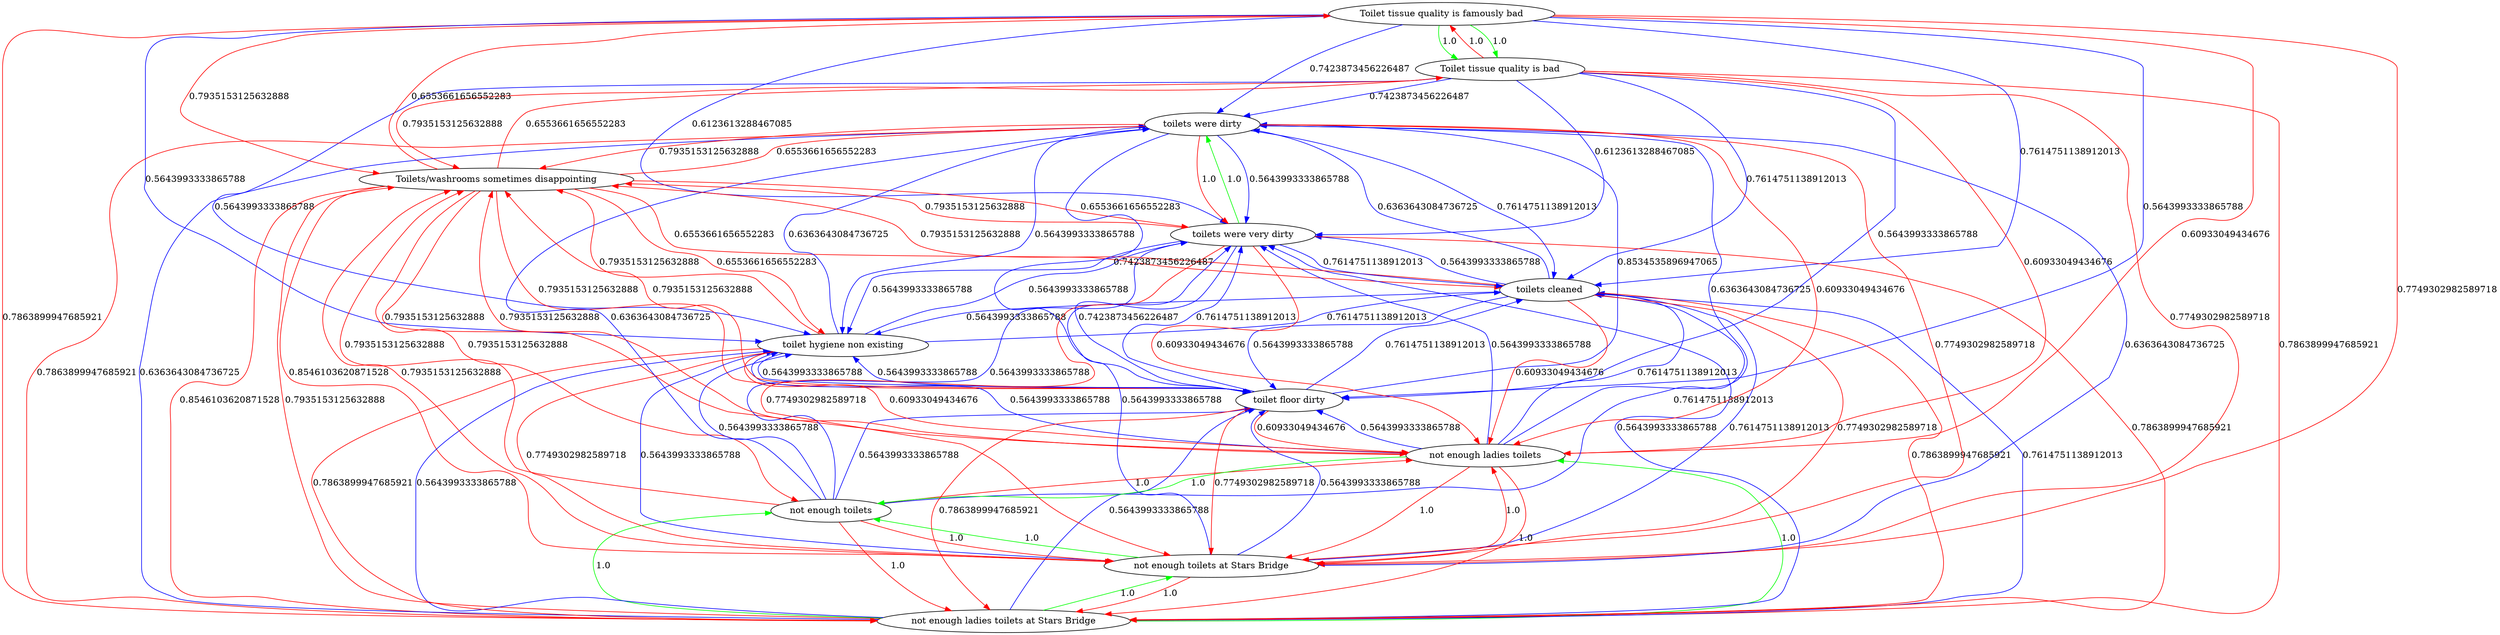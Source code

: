 digraph rawGraph {
"Toilet tissue quality is famously bad";"Toilet tissue quality is bad";"Toilets/washrooms sometimes disappointing";"not enough ladies toilets at Stars Bridge";"not enough toilets at Stars Bridge";"not enough toilets";"not enough ladies toilets";"toilet floor dirty";"toilet hygiene non existing";"toilets cleaned";"toilets were very dirty";"toilets were dirty";"Toilet tissue quality is famously bad" -> "Toilet tissue quality is bad" [label=1.0] [color=green]
"Toilet tissue quality is famously bad" -> "Toilet tissue quality is bad" [label=1.0] [color=green]
"Toilet tissue quality is bad" -> "Toilet tissue quality is famously bad" [label=1.0] [color=red]
"Toilet tissue quality is famously bad" -> "Toilets/washrooms sometimes disappointing" [label=0.7935153125632888] [color=red]
"Toilet tissue quality is bad" -> "Toilets/washrooms sometimes disappointing" [label=0.7935153125632888] [color=red]
"Toilets/washrooms sometimes disappointing" -> "Toilet tissue quality is famously bad" [label=0.6553661656552283] [color=red]
"Toilets/washrooms sometimes disappointing" -> "Toilet tissue quality is bad" [label=0.6553661656552283] [color=red]
"not enough ladies toilets at Stars Bridge" -> "not enough toilets at Stars Bridge" [label=1.0] [color=green]
"not enough toilets at Stars Bridge" -> "not enough toilets" [label=1.0] [color=green]
"not enough ladies toilets at Stars Bridge" -> "not enough ladies toilets" [label=1.0] [color=green]
"not enough ladies toilets" -> "not enough toilets" [label=1.0] [color=green]
"not enough ladies toilets at Stars Bridge" -> "not enough toilets" [label=1.0] [color=green]
"not enough toilets at Stars Bridge" -> "not enough ladies toilets at Stars Bridge" [label=1.0] [color=red]
"not enough toilets at Stars Bridge" -> "not enough ladies toilets" [label=1.0] [color=red]
"not enough toilets" -> "not enough ladies toilets at Stars Bridge" [label=1.0] [color=red]
"not enough toilets" -> "not enough toilets at Stars Bridge" [label=1.0] [color=red]
"not enough toilets" -> "not enough ladies toilets" [label=1.0] [color=red]
"not enough ladies toilets" -> "not enough ladies toilets at Stars Bridge" [label=1.0] [color=red]
"not enough ladies toilets" -> "not enough toilets at Stars Bridge" [label=1.0] [color=red]
"Toilet tissue quality is famously bad" -> "not enough ladies toilets at Stars Bridge" [label=0.7863899947685921] [color=red]
"Toilet tissue quality is famously bad" -> "not enough toilets at Stars Bridge" [label=0.7749302982589718] [color=red]
"Toilet tissue quality is famously bad" -> "not enough ladies toilets" [label=0.60933049434676] [color=red]
"Toilet tissue quality is bad" -> "not enough ladies toilets at Stars Bridge" [label=0.7863899947685921] [color=red]
"Toilet tissue quality is bad" -> "not enough toilets at Stars Bridge" [label=0.7749302982589718] [color=red]
"Toilet tissue quality is bad" -> "not enough ladies toilets" [label=0.60933049434676] [color=red]
"Toilets/washrooms sometimes disappointing" -> "not enough ladies toilets at Stars Bridge" [label=0.8546103620871528] [color=red]
"Toilets/washrooms sometimes disappointing" -> "not enough toilets at Stars Bridge" [label=0.8546103620871528] [color=red]
"Toilets/washrooms sometimes disappointing" -> "not enough toilets" [label=0.7935153125632888] [color=red]
"Toilets/washrooms sometimes disappointing" -> "not enough ladies toilets" [label=0.7935153125632888] [color=red]
"not enough ladies toilets at Stars Bridge" -> "Toilets/washrooms sometimes disappointing" [label=0.7935153125632888] [color=red]
"not enough toilets at Stars Bridge" -> "Toilets/washrooms sometimes disappointing" [label=0.7935153125632888] [color=red]
"not enough toilets" -> "Toilets/washrooms sometimes disappointing" [label=0.7935153125632888] [color=red]
"not enough ladies toilets" -> "Toilets/washrooms sometimes disappointing" [label=0.7935153125632888] [color=red]
"Toilets/washrooms sometimes disappointing" -> "toilet floor dirty" [label=0.7935153125632888] [color=red]
"toilet floor dirty" -> "Toilets/washrooms sometimes disappointing" [label=0.7935153125632888] [color=red]
"toilet floor dirty" -> "not enough ladies toilets at Stars Bridge" [label=0.7863899947685921] [color=red]
"toilet floor dirty" -> "not enough toilets at Stars Bridge" [label=0.7749302982589718] [color=red]
"toilet floor dirty" -> "not enough ladies toilets" [label=0.60933049434676] [color=red]
"Toilet tissue quality is famously bad" -> "toilet hygiene non existing" [label=0.5643993333865788] [color=blue]
"Toilet tissue quality is bad" -> "toilet hygiene non existing" [label=0.5643993333865788] [color=blue]
"Toilets/washrooms sometimes disappointing" -> "toilet hygiene non existing" [label=0.6553661656552283] [color=red]
"not enough ladies toilets at Stars Bridge" -> "toilet hygiene non existing" [label=0.5643993333865788] [color=blue]
"not enough toilets at Stars Bridge" -> "toilet hygiene non existing" [label=0.5643993333865788] [color=blue]
"not enough toilets" -> "toilet hygiene non existing" [label=0.5643993333865788] [color=blue]
"not enough ladies toilets" -> "toilet hygiene non existing" [label=0.5643993333865788] [color=blue]
"toilet floor dirty" -> "toilet hygiene non existing" [label=0.5643993333865788] [color=blue]
"toilet hygiene non existing" -> "Toilets/washrooms sometimes disappointing" [label=0.7935153125632888] [color=red]
"toilet hygiene non existing" -> "not enough ladies toilets at Stars Bridge" [label=0.7863899947685921] [color=red]
"toilet hygiene non existing" -> "not enough toilets at Stars Bridge" [label=0.7749302982589718] [color=red]
"toilet hygiene non existing" -> "not enough ladies toilets" [label=0.60933049434676] [color=red]
"Toilet tissue quality is famously bad" -> "toilets cleaned" [label=0.7614751138912013] [color=blue]
"Toilet tissue quality is bad" -> "toilets cleaned" [label=0.7614751138912013] [color=blue]
"Toilets/washrooms sometimes disappointing" -> "toilets cleaned" [label=0.6553661656552283] [color=red]
"not enough ladies toilets at Stars Bridge" -> "toilets cleaned" [label=0.7614751138912013] [color=blue]
"not enough toilets at Stars Bridge" -> "toilets cleaned" [label=0.7614751138912013] [color=blue]
"not enough toilets" -> "toilets cleaned" [label=0.7614751138912013] [color=blue]
"not enough ladies toilets" -> "toilets cleaned" [label=0.7614751138912013] [color=blue]
"toilet floor dirty" -> "toilets cleaned" [label=0.7614751138912013] [color=blue]
"toilet hygiene non existing" -> "toilets cleaned" [label=0.7614751138912013] [color=blue]
"toilets cleaned" -> "Toilets/washrooms sometimes disappointing" [label=0.7935153125632888] [color=red]
"toilets cleaned" -> "not enough ladies toilets at Stars Bridge" [label=0.7863899947685921] [color=red]
"toilets cleaned" -> "not enough toilets at Stars Bridge" [label=0.7749302982589718] [color=red]
"toilets cleaned" -> "not enough ladies toilets" [label=0.60933049434676] [color=red]
"toilets cleaned" -> "toilet hygiene non existing" [label=0.5643993333865788] [color=blue]
"toilets were very dirty" -> "toilets were dirty" [label=1.0] [color=green]
"toilets were dirty" -> "toilets were very dirty" [label=1.0] [color=red]
"Toilet tissue quality is famously bad" -> "toilets were very dirty" [label=0.6123613288467085] [color=blue]
"Toilet tissue quality is famously bad" -> "toilets were dirty" [label=0.7423873456226487] [color=blue]
"Toilet tissue quality is bad" -> "toilets were very dirty" [label=0.6123613288467085] [color=blue]
"Toilet tissue quality is bad" -> "toilets were dirty" [label=0.7423873456226487] [color=blue]
"Toilets/washrooms sometimes disappointing" -> "toilets were very dirty" [label=0.6553661656552283] [color=red]
"Toilets/washrooms sometimes disappointing" -> "toilets were dirty" [label=0.6553661656552283] [color=red]
"not enough ladies toilets at Stars Bridge" -> "toilets were very dirty" [label=0.5643993333865788] [color=blue]
"not enough ladies toilets at Stars Bridge" -> "toilets were dirty" [label=0.6363643084736725] [color=blue]
"not enough toilets at Stars Bridge" -> "toilets were very dirty" [label=0.5643993333865788] [color=blue]
"not enough toilets at Stars Bridge" -> "toilets were dirty" [label=0.6363643084736725] [color=blue]
"not enough toilets" -> "toilets were very dirty" [label=0.5643993333865788] [color=blue]
"not enough toilets" -> "toilets were dirty" [label=0.6363643084736725] [color=blue]
"not enough ladies toilets" -> "toilets were very dirty" [label=0.5643993333865788] [color=blue]
"not enough ladies toilets" -> "toilets were dirty" [label=0.6363643084736725] [color=blue]
"toilet floor dirty" -> "toilets were very dirty" [label=0.7614751138912013] [color=blue]
"toilet floor dirty" -> "toilets were dirty" [label=0.8534535896947065] [color=blue]
"toilet hygiene non existing" -> "toilets were very dirty" [label=0.5643993333865788] [color=blue]
"toilet hygiene non existing" -> "toilets were dirty" [label=0.6363643084736725] [color=blue]
"toilets cleaned" -> "toilets were very dirty" [label=0.5643993333865788] [color=blue]
"toilets cleaned" -> "toilets were dirty" [label=0.6363643084736725] [color=blue]
"toilets were very dirty" -> "Toilets/washrooms sometimes disappointing" [label=0.7935153125632888] [color=red]
"toilets were very dirty" -> "not enough ladies toilets at Stars Bridge" [label=0.7863899947685921] [color=red]
"toilets were very dirty" -> "not enough toilets at Stars Bridge" [label=0.7749302982589718] [color=red]
"toilets were very dirty" -> "not enough ladies toilets" [label=0.60933049434676] [color=red]
"toilets were very dirty" -> "toilet floor dirty" [label=0.7423873456226487] [color=blue]
"toilets were very dirty" -> "toilet hygiene non existing" [label=0.5643993333865788] [color=blue]
"toilets were very dirty" -> "toilets cleaned" [label=0.7614751138912013] [color=blue]
"toilets were dirty" -> "Toilets/washrooms sometimes disappointing" [label=0.7935153125632888] [color=red]
"toilets were dirty" -> "not enough ladies toilets at Stars Bridge" [label=0.7863899947685921] [color=red]
"toilets were dirty" -> "not enough toilets at Stars Bridge" [label=0.7749302982589718] [color=red]
"toilets were dirty" -> "not enough ladies toilets" [label=0.60933049434676] [color=red]
"toilets were dirty" -> "toilet floor dirty" [label=0.7423873456226487] [color=blue]
"toilets were dirty" -> "toilet hygiene non existing" [label=0.5643993333865788] [color=blue]
"toilets were dirty" -> "toilets cleaned" [label=0.7614751138912013] [color=blue]
"Toilet tissue quality is famously bad" -> "toilet floor dirty" [label=0.5643993333865788] [color=blue]
"Toilet tissue quality is bad" -> "toilet floor dirty" [label=0.5643993333865788] [color=blue]
"not enough ladies toilets at Stars Bridge" -> "toilet floor dirty" [label=0.5643993333865788] [color=blue]
"not enough toilets at Stars Bridge" -> "toilet floor dirty" [label=0.5643993333865788] [color=blue]
"not enough toilets" -> "toilet floor dirty" [label=0.5643993333865788] [color=blue]
"not enough ladies toilets" -> "toilet floor dirty" [label=0.5643993333865788] [color=blue]
"toilet hygiene non existing" -> "toilet floor dirty" [label=0.5643993333865788] [color=blue]
"toilets cleaned" -> "toilet floor dirty" [label=0.5643993333865788] [color=blue]
"toilets were dirty" -> "toilets were very dirty" [label=0.5643993333865788] [color=blue]
}